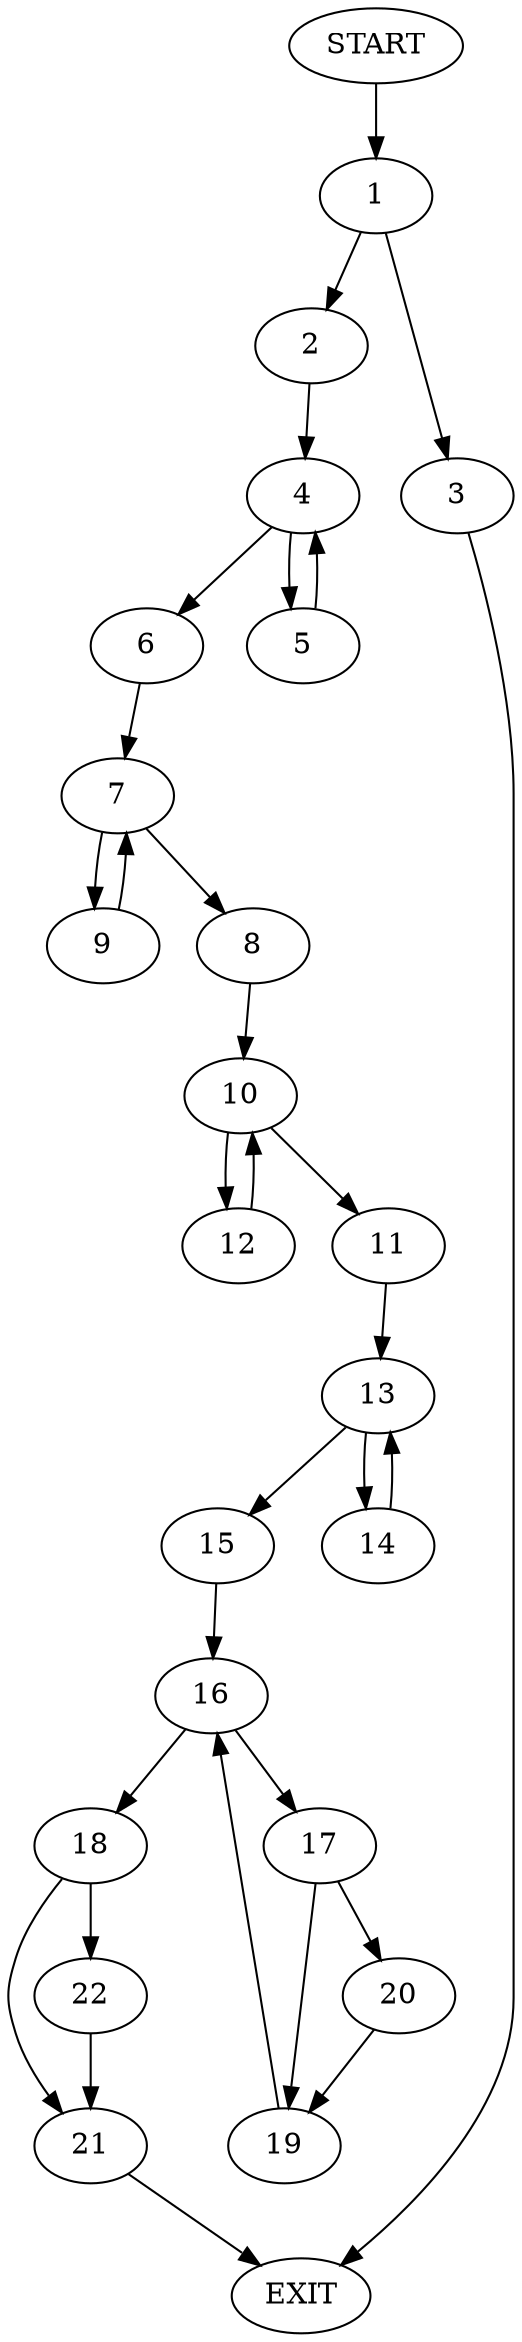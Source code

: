 digraph {
0 [label="START"]
23 [label="EXIT"]
0 -> 1
1 -> 2
1 -> 3
2 -> 4
3 -> 23
4 -> 5
4 -> 6
5 -> 4
6 -> 7
7 -> 8
7 -> 9
8 -> 10
9 -> 7
10 -> 11
10 -> 12
11 -> 13
12 -> 10
13 -> 14
13 -> 15
14 -> 13
15 -> 16
16 -> 17
16 -> 18
17 -> 19
17 -> 20
18 -> 21
18 -> 22
19 -> 16
20 -> 19
22 -> 21
21 -> 23
}
